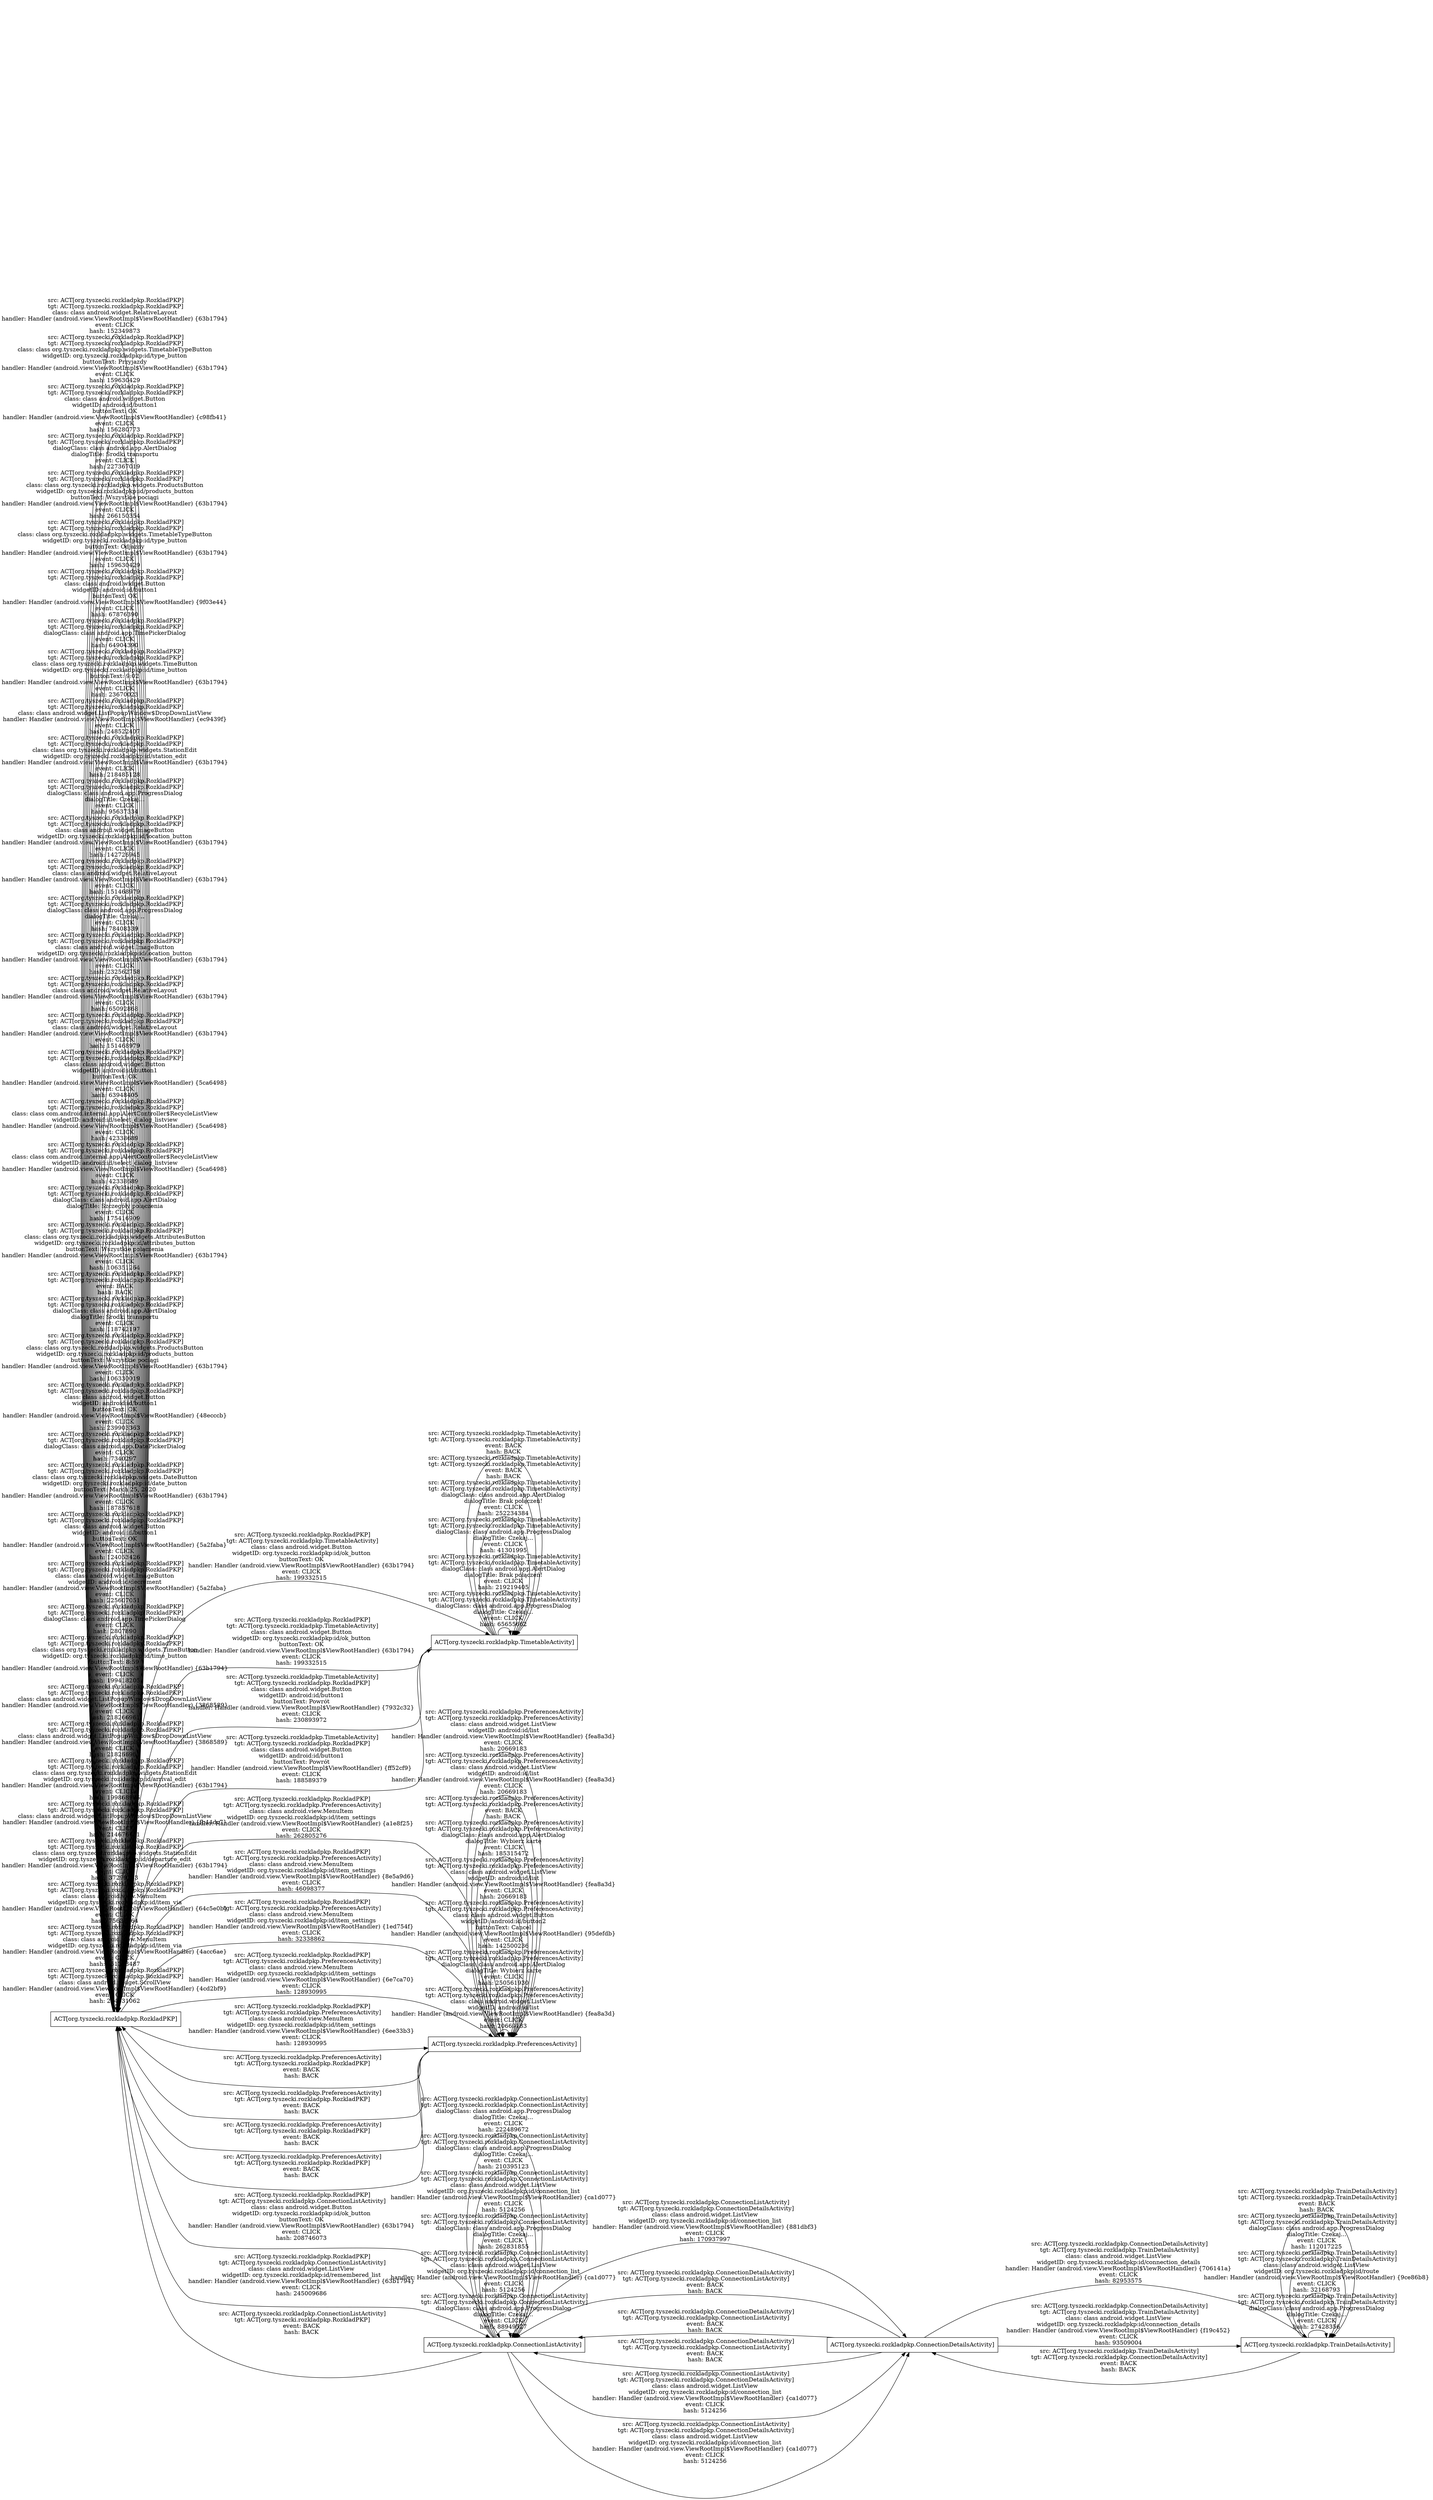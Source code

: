 digraph G {
 rankdir=LR;
 node[shape=box];
n0 [label="ACT[org.tyszecki.rozkladpkp.RozkladPKP]"];
n3 [label="ACT[org.tyszecki.rozkladpkp.ConnectionDetailsActivity]"];
n5 [label="ACT[org.tyszecki.rozkladpkp.TimetableActivity]"];
n4 [label="ACT[org.tyszecki.rozkladpkp.TrainDetailsActivity]"];
n1 [label="ACT[org.tyszecki.rozkladpkp.PreferencesActivity]"];
n2 [label="ACT[org.tyszecki.rozkladpkp.ConnectionListActivity]"];
n0 -> n0 [label="src: ACT[org.tyszecki.rozkladpkp.RozkladPKP]\ntgt: ACT[org.tyszecki.rozkladpkp.RozkladPKP]\nclass: class android.widget.ScrollView \nhandler: Handler (android.view.ViewRootImpl$ViewRootHandler) {4cd2bf9} \nevent: CLICK \nhash: 214331062 "];
n0 -> n1 [label="src: ACT[org.tyszecki.rozkladpkp.RozkladPKP]\ntgt: ACT[org.tyszecki.rozkladpkp.PreferencesActivity]\nclass: class android.view.MenuItem \nwidgetID: org.tyszecki.rozkladpkp:id/item_settings \nhandler: Handler (android.view.ViewRootImpl$ViewRootHandler) {a1e8f25} \nevent: CLICK \nhash: 262805276 "];
n0 -> n0 [label="src: ACT[org.tyszecki.rozkladpkp.RozkladPKP]\ntgt: ACT[org.tyszecki.rozkladpkp.RozkladPKP]\nclass: class android.view.MenuItem \nwidgetID: org.tyszecki.rozkladpkp:id/item_via \nhandler: Handler (android.view.ViewRootImpl$ViewRootHandler) {4acc6ae} \nevent: CLICK \nhash: 151353487 "];
n0 -> n0 [label="src: ACT[org.tyszecki.rozkladpkp.RozkladPKP]\ntgt: ACT[org.tyszecki.rozkladpkp.RozkladPKP]\nclass: class android.view.MenuItem \nwidgetID: org.tyszecki.rozkladpkp:id/item_via \nhandler: Handler (android.view.ViewRootImpl$ViewRootHandler) {64c5e0b} \nevent: CLICK \nhash: 75635664 "];
n0 -> n0 [label="src: ACT[org.tyszecki.rozkladpkp.RozkladPKP]\ntgt: ACT[org.tyszecki.rozkladpkp.RozkladPKP]\nclass: class org.tyszecki.rozkladpkp.widgets.StationEdit \nwidgetID: org.tyszecki.rozkladpkp:id/departure_edit \nhandler: Handler (android.view.ViewRootImpl$ViewRootHandler) {63b1794} \nevent: CLICK \nhash: 37299233 "];
n0 -> n0 [label="src: ACT[org.tyszecki.rozkladpkp.RozkladPKP]\ntgt: ACT[org.tyszecki.rozkladpkp.RozkladPKP]\nclass: class android.widget.ListPopupWindow$DropDownListView \nhandler: Handler (android.view.ViewRootImpl$ViewRootHandler) {fb44dc7} \nevent: CLICK \nhash: 214676431 "];
n0 -> n0 [label="src: ACT[org.tyszecki.rozkladpkp.RozkladPKP]\ntgt: ACT[org.tyszecki.rozkladpkp.RozkladPKP]\nclass: class org.tyszecki.rozkladpkp.widgets.StationEdit \nwidgetID: org.tyszecki.rozkladpkp:id/arrival_edit \nhandler: Handler (android.view.ViewRootImpl$ViewRootHandler) {63b1794} \nevent: CLICK \nhash: 199868935 "];
n0 -> n0 [label="src: ACT[org.tyszecki.rozkladpkp.RozkladPKP]\ntgt: ACT[org.tyszecki.rozkladpkp.RozkladPKP]\nclass: class android.widget.ListPopupWindow$DropDownListView \nhandler: Handler (android.view.ViewRootImpl$ViewRootHandler) {3868589} \nevent: CLICK \nhash: 218266961 "];
n0 -> n0 [label="src: ACT[org.tyszecki.rozkladpkp.RozkladPKP]\ntgt: ACT[org.tyszecki.rozkladpkp.RozkladPKP]\nclass: class android.widget.ListPopupWindow$DropDownListView \nhandler: Handler (android.view.ViewRootImpl$ViewRootHandler) {3868589} \nevent: CLICK \nhash: 218266961 "];
n0 -> n0 [label="src: ACT[org.tyszecki.rozkladpkp.RozkladPKP]\ntgt: ACT[org.tyszecki.rozkladpkp.RozkladPKP]\nclass: class org.tyszecki.rozkladpkp.widgets.TimeButton \nwidgetID: org.tyszecki.rozkladpkp:id/time_button \nbuttonText: 8:59 \nhandler: Handler (android.view.ViewRootImpl$ViewRootHandler) {63b1794} \nevent: CLICK \nhash: 199418205 "];
n0 -> n0 [label="src: ACT[org.tyszecki.rozkladpkp.RozkladPKP]\ntgt: ACT[org.tyszecki.rozkladpkp.RozkladPKP]\ndialogClass: class android.app.TimePickerDialog \nevent: CLICK \nhash: 2807890 "];
n0 -> n0 [label="src: ACT[org.tyszecki.rozkladpkp.RozkladPKP]\ntgt: ACT[org.tyszecki.rozkladpkp.RozkladPKP]\nclass: class android.widget.ImageButton \nwidgetID: android:id/decrement \nhandler: Handler (android.view.ViewRootImpl$ViewRootHandler) {5a2faba} \nevent: CLICK \nhash: 225607051 "];
n0 -> n0 [label="src: ACT[org.tyszecki.rozkladpkp.RozkladPKP]\ntgt: ACT[org.tyszecki.rozkladpkp.RozkladPKP]\nclass: class android.widget.Button \nwidgetID: android:id/button1 \nbuttonText: OK \nhandler: Handler (android.view.ViewRootImpl$ViewRootHandler) {5a2faba} \nevent: CLICK \nhash: 124053426 "];
n0 -> n0 [label="src: ACT[org.tyszecki.rozkladpkp.RozkladPKP]\ntgt: ACT[org.tyszecki.rozkladpkp.RozkladPKP]\nclass: class org.tyszecki.rozkladpkp.widgets.DateButton \nwidgetID: org.tyszecki.rozkladpkp:id/date_button \nbuttonText: March 25, 2020 \nhandler: Handler (android.view.ViewRootImpl$ViewRootHandler) {63b1794} \nevent: CLICK \nhash: 187857618 "];
n0 -> n0 [label="src: ACT[org.tyszecki.rozkladpkp.RozkladPKP]\ntgt: ACT[org.tyszecki.rozkladpkp.RozkladPKP]\ndialogClass: class android.app.DatePickerDialog \nevent: CLICK \nhash: 7340297 "];
n0 -> n0 [label="src: ACT[org.tyszecki.rozkladpkp.RozkladPKP]\ntgt: ACT[org.tyszecki.rozkladpkp.RozkladPKP]\nclass: class android.widget.Button \nwidgetID: android:id/button1 \nbuttonText: OK \nhandler: Handler (android.view.ViewRootImpl$ViewRootHandler) {48ecccb} \nevent: CLICK \nhash: 239903363 "];
n0 -> n0 [label="src: ACT[org.tyszecki.rozkladpkp.RozkladPKP]\ntgt: ACT[org.tyszecki.rozkladpkp.RozkladPKP]\nclass: class org.tyszecki.rozkladpkp.widgets.ProductsButton \nwidgetID: org.tyszecki.rozkladpkp:id/products_button \nbuttonText: Wszystkie pociągi \nhandler: Handler (android.view.ViewRootImpl$ViewRootHandler) {63b1794} \nevent: CLICK \nhash: 106330019 "];
n0 -> n0 [label="src: ACT[org.tyszecki.rozkladpkp.RozkladPKP]\ntgt: ACT[org.tyszecki.rozkladpkp.RozkladPKP]\ndialogClass: class android.app.AlertDialog \ndialogTitle: Środki transportu \nevent: CLICK \nhash: 118742197 "];
n0 -> n0 [label="src: ACT[org.tyszecki.rozkladpkp.RozkladPKP]\ntgt: ACT[org.tyszecki.rozkladpkp.RozkladPKP]\nevent: BACK \nhash: BACK "];
n0 -> n0 [label="src: ACT[org.tyszecki.rozkladpkp.RozkladPKP]\ntgt: ACT[org.tyszecki.rozkladpkp.RozkladPKP]\nclass: class org.tyszecki.rozkladpkp.widgets.AttributesButton \nwidgetID: org.tyszecki.rozkladpkp:id/attributes_button \nbuttonText: Wszystkie połączenia \nhandler: Handler (android.view.ViewRootImpl$ViewRootHandler) {63b1794} \nevent: CLICK \nhash: 106351264 "];
n0 -> n0 [label="src: ACT[org.tyszecki.rozkladpkp.RozkladPKP]\ntgt: ACT[org.tyszecki.rozkladpkp.RozkladPKP]\ndialogClass: class android.app.AlertDialog \ndialogTitle: Szczegóły połączenia \nevent: CLICK \nhash: 175416909 "];
n0 -> n0 [label="src: ACT[org.tyszecki.rozkladpkp.RozkladPKP]\ntgt: ACT[org.tyszecki.rozkladpkp.RozkladPKP]\nclass: class com.android.internal.app.AlertController$RecycleListView \nwidgetID: android:id/select_dialog_listview \nhandler: Handler (android.view.ViewRootImpl$ViewRootHandler) {5ca6498} \nevent: CLICK \nhash: 42338689 "];
n0 -> n0 [label="src: ACT[org.tyszecki.rozkladpkp.RozkladPKP]\ntgt: ACT[org.tyszecki.rozkladpkp.RozkladPKP]\nclass: class com.android.internal.app.AlertController$RecycleListView \nwidgetID: android:id/select_dialog_listview \nhandler: Handler (android.view.ViewRootImpl$ViewRootHandler) {5ca6498} \nevent: CLICK \nhash: 42338689 "];
n0 -> n0 [label="src: ACT[org.tyszecki.rozkladpkp.RozkladPKP]\ntgt: ACT[org.tyszecki.rozkladpkp.RozkladPKP]\nclass: class android.widget.Button \nwidgetID: android:id/button1 \nbuttonText: OK \nhandler: Handler (android.view.ViewRootImpl$ViewRootHandler) {5ca6498} \nevent: CLICK \nhash: 63948405 "];
n0 -> n2 [label="src: ACT[org.tyszecki.rozkladpkp.RozkladPKP]\ntgt: ACT[org.tyszecki.rozkladpkp.ConnectionListActivity]\nclass: class android.widget.Button \nwidgetID: org.tyszecki.rozkladpkp:id/ok_button \nbuttonText: OK \nhandler: Handler (android.view.ViewRootImpl$ViewRootHandler) {63b1794} \nevent: CLICK \nhash: 208746073 "];
n2 -> n2 [label="src: ACT[org.tyszecki.rozkladpkp.ConnectionListActivity]\ntgt: ACT[org.tyszecki.rozkladpkp.ConnectionListActivity]\ndialogClass: class android.app.ProgressDialog \ndialogTitle: Czekaj... \nevent: CLICK \nhash: 88949527 "];
n2 -> n3 [label="src: ACT[org.tyszecki.rozkladpkp.ConnectionListActivity]\ntgt: ACT[org.tyszecki.rozkladpkp.ConnectionDetailsActivity]\nclass: class android.widget.ListView \nwidgetID: org.tyszecki.rozkladpkp:id/connection_list \nhandler: Handler (android.view.ViewRootImpl$ViewRootHandler) {ca1d077} \nevent: CLICK \nhash: 5124256 "];
n3 -> n4 [label="src: ACT[org.tyszecki.rozkladpkp.ConnectionDetailsActivity]\ntgt: ACT[org.tyszecki.rozkladpkp.TrainDetailsActivity]\nclass: class android.widget.ListView \nwidgetID: org.tyszecki.rozkladpkp:id/connection_details \nhandler: Handler (android.view.ViewRootImpl$ViewRootHandler) {706141a} \nevent: CLICK \nhash: 82953575 "];
n4 -> n4 [label="src: ACT[org.tyszecki.rozkladpkp.TrainDetailsActivity]\ntgt: ACT[org.tyszecki.rozkladpkp.TrainDetailsActivity]\ndialogClass: class android.app.ProgressDialog \ndialogTitle: Czekaj... \nevent: CLICK \nhash: 27428356 "];
n4 -> n4 [label="src: ACT[org.tyszecki.rozkladpkp.TrainDetailsActivity]\ntgt: ACT[org.tyszecki.rozkladpkp.TrainDetailsActivity]\nclass: class android.widget.ListView \nwidgetID: org.tyszecki.rozkladpkp:id/route \nhandler: Handler (android.view.ViewRootImpl$ViewRootHandler) {9ce86b8} \nevent: CLICK \nhash: 32168793 "];
n3 -> n2 [label="src: ACT[org.tyszecki.rozkladpkp.ConnectionDetailsActivity]\ntgt: ACT[org.tyszecki.rozkladpkp.ConnectionListActivity]\nevent: BACK \nhash: BACK "];
n2 -> n2 [label="src: ACT[org.tyszecki.rozkladpkp.ConnectionListActivity]\ntgt: ACT[org.tyszecki.rozkladpkp.ConnectionListActivity]\nclass: class android.widget.ListView \nwidgetID: org.tyszecki.rozkladpkp:id/connection_list \nhandler: Handler (android.view.ViewRootImpl$ViewRootHandler) {ca1d077} \nevent: CLICK \nhash: 5124256 "];
n2 -> n2 [label="src: ACT[org.tyszecki.rozkladpkp.ConnectionListActivity]\ntgt: ACT[org.tyszecki.rozkladpkp.ConnectionListActivity]\ndialogClass: class android.app.ProgressDialog \ndialogTitle: Czekaj... \nevent: CLICK \nhash: 262831855 "];
n2 -> n2 [label="src: ACT[org.tyszecki.rozkladpkp.ConnectionListActivity]\ntgt: ACT[org.tyszecki.rozkladpkp.ConnectionListActivity]\nclass: class android.widget.ListView \nwidgetID: org.tyszecki.rozkladpkp:id/connection_list \nhandler: Handler (android.view.ViewRootImpl$ViewRootHandler) {ca1d077} \nevent: CLICK \nhash: 5124256 "];
n2 -> n2 [label="src: ACT[org.tyszecki.rozkladpkp.ConnectionListActivity]\ntgt: ACT[org.tyszecki.rozkladpkp.ConnectionListActivity]\ndialogClass: class android.app.ProgressDialog \ndialogTitle: Czekaj... \nevent: CLICK \nhash: 210395123 "];
n2 -> n3 [label="src: ACT[org.tyszecki.rozkladpkp.ConnectionListActivity]\ntgt: ACT[org.tyszecki.rozkladpkp.ConnectionDetailsActivity]\nclass: class android.widget.ListView \nwidgetID: org.tyszecki.rozkladpkp:id/connection_list \nhandler: Handler (android.view.ViewRootImpl$ViewRootHandler) {ca1d077} \nevent: CLICK \nhash: 5124256 "];
n3 -> n4 [label="src: ACT[org.tyszecki.rozkladpkp.ConnectionDetailsActivity]\ntgt: ACT[org.tyszecki.rozkladpkp.TrainDetailsActivity]\nclass: class android.widget.ListView \nwidgetID: org.tyszecki.rozkladpkp:id/connection_details \nhandler: Handler (android.view.ViewRootImpl$ViewRootHandler) {f19c452} \nevent: CLICK \nhash: 93509004 "];
n4 -> n4 [label="src: ACT[org.tyszecki.rozkladpkp.TrainDetailsActivity]\ntgt: ACT[org.tyszecki.rozkladpkp.TrainDetailsActivity]\ndialogClass: class android.app.ProgressDialog \ndialogTitle: Czekaj... \nevent: CLICK \nhash: 112017225 "];
n4 -> n4 [label="src: ACT[org.tyszecki.rozkladpkp.TrainDetailsActivity]\ntgt: ACT[org.tyszecki.rozkladpkp.TrainDetailsActivity]\nevent: BACK \nhash: BACK "];
n4 -> n3 [label="src: ACT[org.tyszecki.rozkladpkp.TrainDetailsActivity]\ntgt: ACT[org.tyszecki.rozkladpkp.ConnectionDetailsActivity]\nevent: BACK \nhash: BACK "];
n3 -> n2 [label="src: ACT[org.tyszecki.rozkladpkp.ConnectionDetailsActivity]\ntgt: ACT[org.tyszecki.rozkladpkp.ConnectionListActivity]\nevent: BACK \nhash: BACK "];
n0 -> n1 [label="src: ACT[org.tyszecki.rozkladpkp.RozkladPKP]\ntgt: ACT[org.tyszecki.rozkladpkp.PreferencesActivity]\nclass: class android.view.MenuItem \nwidgetID: org.tyszecki.rozkladpkp:id/item_settings \nhandler: Handler (android.view.ViewRootImpl$ViewRootHandler) {8e5a9d6} \nevent: CLICK \nhash: 46098377 "];
n1 -> n0 [label="src: ACT[org.tyszecki.rozkladpkp.PreferencesActivity]\ntgt: ACT[org.tyszecki.rozkladpkp.RozkladPKP]\nevent: BACK \nhash: BACK "];
n0 -> n0 [label="src: ACT[org.tyszecki.rozkladpkp.RozkladPKP]\ntgt: ACT[org.tyszecki.rozkladpkp.RozkladPKP]\nclass: class android.widget.RelativeLayout \nhandler: Handler (android.view.ViewRootImpl$ViewRootHandler) {63b1794} \nevent: CLICK \nhash: 151468979 "];
n0 -> n0 [label="src: ACT[org.tyszecki.rozkladpkp.RozkladPKP]\ntgt: ACT[org.tyszecki.rozkladpkp.RozkladPKP]\nclass: class android.widget.RelativeLayout \nhandler: Handler (android.view.ViewRootImpl$ViewRootHandler) {63b1794} \nevent: CLICK \nhash: 65092868 "];
n0 -> n0 [label="src: ACT[org.tyszecki.rozkladpkp.RozkladPKP]\ntgt: ACT[org.tyszecki.rozkladpkp.RozkladPKP]\nclass: class android.widget.ImageButton \nwidgetID: org.tyszecki.rozkladpkp:id/location_button \nhandler: Handler (android.view.ViewRootImpl$ViewRootHandler) {63b1794} \nevent: CLICK \nhash: 232562758 "];
n0 -> n0 [label="src: ACT[org.tyszecki.rozkladpkp.RozkladPKP]\ntgt: ACT[org.tyszecki.rozkladpkp.RozkladPKP]\ndialogClass: class android.app.ProgressDialog \ndialogTitle: Czekaj... \nevent: CLICK \nhash: 78408339 "];
n0 -> n0 [label="src: ACT[org.tyszecki.rozkladpkp.RozkladPKP]\ntgt: ACT[org.tyszecki.rozkladpkp.RozkladPKP]\nclass: class android.widget.RelativeLayout \nhandler: Handler (android.view.ViewRootImpl$ViewRootHandler) {63b1794} \nevent: CLICK \nhash: 151468979 "];
n0 -> n0 [label="src: ACT[org.tyszecki.rozkladpkp.RozkladPKP]\ntgt: ACT[org.tyszecki.rozkladpkp.RozkladPKP]\nclass: class android.widget.ImageButton \nwidgetID: org.tyszecki.rozkladpkp:id/location_button \nhandler: Handler (android.view.ViewRootImpl$ViewRootHandler) {63b1794} \nevent: CLICK \nhash: 142726945 "];
n0 -> n0 [label="src: ACT[org.tyszecki.rozkladpkp.RozkladPKP]\ntgt: ACT[org.tyszecki.rozkladpkp.RozkladPKP]\ndialogClass: class android.app.ProgressDialog \ndialogTitle: Czekaj... \nevent: CLICK \nhash: 95637334 "];
n0 -> n0 [label="src: ACT[org.tyszecki.rozkladpkp.RozkladPKP]\ntgt: ACT[org.tyszecki.rozkladpkp.RozkladPKP]\nclass: class org.tyszecki.rozkladpkp.widgets.StationEdit \nwidgetID: org.tyszecki.rozkladpkp:id/station_edit \nhandler: Handler (android.view.ViewRootImpl$ViewRootHandler) {63b1794} \nevent: CLICK \nhash: 218485128 "];
n0 -> n0 [label="src: ACT[org.tyszecki.rozkladpkp.RozkladPKP]\ntgt: ACT[org.tyszecki.rozkladpkp.RozkladPKP]\nclass: class android.widget.ListPopupWindow$DropDownListView \nhandler: Handler (android.view.ViewRootImpl$ViewRootHandler) {ec9439f} \nevent: CLICK \nhash: 248522407 "];
n0 -> n0 [label="src: ACT[org.tyszecki.rozkladpkp.RozkladPKP]\ntgt: ACT[org.tyszecki.rozkladpkp.RozkladPKP]\nclass: class org.tyszecki.rozkladpkp.widgets.TimeButton \nwidgetID: org.tyszecki.rozkladpkp:id/time_button \nbuttonText: 9:02 \nhandler: Handler (android.view.ViewRootImpl$ViewRootHandler) {63b1794} \nevent: CLICK \nhash: 23670023 "];
n0 -> n0 [label="src: ACT[org.tyszecki.rozkladpkp.RozkladPKP]\ntgt: ACT[org.tyszecki.rozkladpkp.RozkladPKP]\ndialogClass: class android.app.TimePickerDialog \nevent: CLICK \nhash: 64904390 "];
n0 -> n0 [label="src: ACT[org.tyszecki.rozkladpkp.RozkladPKP]\ntgt: ACT[org.tyszecki.rozkladpkp.RozkladPKP]\nclass: class android.widget.Button \nwidgetID: android:id/button1 \nbuttonText: OK \nhandler: Handler (android.view.ViewRootImpl$ViewRootHandler) {9f03e44} \nevent: CLICK \nhash: 67876390 "];
n0 -> n0 [label="src: ACT[org.tyszecki.rozkladpkp.RozkladPKP]\ntgt: ACT[org.tyszecki.rozkladpkp.RozkladPKP]\nclass: class org.tyszecki.rozkladpkp.widgets.TimetableTypeButton \nwidgetID: org.tyszecki.rozkladpkp:id/type_button \nbuttonText: Odjazdy \nhandler: Handler (android.view.ViewRootImpl$ViewRootHandler) {63b1794} \nevent: CLICK \nhash: 159630429 "];
n0 -> n0 [label="src: ACT[org.tyszecki.rozkladpkp.RozkladPKP]\ntgt: ACT[org.tyszecki.rozkladpkp.RozkladPKP]\nclass: class org.tyszecki.rozkladpkp.widgets.ProductsButton \nwidgetID: org.tyszecki.rozkladpkp:id/products_button \nbuttonText: Wszystkie pociągi \nhandler: Handler (android.view.ViewRootImpl$ViewRootHandler) {63b1794} \nevent: CLICK \nhash: 266150354 "];
n0 -> n0 [label="src: ACT[org.tyszecki.rozkladpkp.RozkladPKP]\ntgt: ACT[org.tyszecki.rozkladpkp.RozkladPKP]\ndialogClass: class android.app.AlertDialog \ndialogTitle: Środki transportu \nevent: CLICK \nhash: 227367019 "];
n0 -> n0 [label="src: ACT[org.tyszecki.rozkladpkp.RozkladPKP]\ntgt: ACT[org.tyszecki.rozkladpkp.RozkladPKP]\nclass: class android.widget.Button \nwidgetID: android:id/button1 \nbuttonText: OK \nhandler: Handler (android.view.ViewRootImpl$ViewRootHandler) {c98fb41} \nevent: CLICK \nhash: 156280773 "];
n0 -> n5 [label="src: ACT[org.tyszecki.rozkladpkp.RozkladPKP]\ntgt: ACT[org.tyszecki.rozkladpkp.TimetableActivity]\nclass: class android.widget.Button \nwidgetID: org.tyszecki.rozkladpkp:id/ok_button \nbuttonText: OK \nhandler: Handler (android.view.ViewRootImpl$ViewRootHandler) {63b1794} \nevent: CLICK \nhash: 199332515 "];
n5 -> n5 [label="src: ACT[org.tyszecki.rozkladpkp.TimetableActivity]\ntgt: ACT[org.tyszecki.rozkladpkp.TimetableActivity]\ndialogClass: class android.app.ProgressDialog \ndialogTitle: Czekaj... \nevent: CLICK \nhash: 65655662 "];
n5 -> n5 [label="src: ACT[org.tyszecki.rozkladpkp.TimetableActivity]\ntgt: ACT[org.tyszecki.rozkladpkp.TimetableActivity]\ndialogClass: class android.app.AlertDialog \ndialogTitle: Brak połączeń! \nevent: CLICK \nhash: 219219405 "];
n5 -> n0 [label="src: ACT[org.tyszecki.rozkladpkp.TimetableActivity]\ntgt: ACT[org.tyszecki.rozkladpkp.RozkladPKP]\nclass: class android.widget.Button \nwidgetID: android:id/button1 \nbuttonText: Powrót \nhandler: Handler (android.view.ViewRootImpl$ViewRootHandler) {7932c32} \nevent: CLICK \nhash: 230893972 "];
n0 -> n0 [label="src: ACT[org.tyszecki.rozkladpkp.RozkladPKP]\ntgt: ACT[org.tyszecki.rozkladpkp.RozkladPKP]\nclass: class org.tyszecki.rozkladpkp.widgets.TimetableTypeButton \nwidgetID: org.tyszecki.rozkladpkp:id/type_button \nbuttonText: Przyjazdy \nhandler: Handler (android.view.ViewRootImpl$ViewRootHandler) {63b1794} \nevent: CLICK \nhash: 159630429 "];
n0 -> n5 [label="src: ACT[org.tyszecki.rozkladpkp.RozkladPKP]\ntgt: ACT[org.tyszecki.rozkladpkp.TimetableActivity]\nclass: class android.widget.Button \nwidgetID: org.tyszecki.rozkladpkp:id/ok_button \nbuttonText: OK \nhandler: Handler (android.view.ViewRootImpl$ViewRootHandler) {63b1794} \nevent: CLICK \nhash: 199332515 "];
n5 -> n5 [label="src: ACT[org.tyszecki.rozkladpkp.TimetableActivity]\ntgt: ACT[org.tyszecki.rozkladpkp.TimetableActivity]\ndialogClass: class android.app.ProgressDialog \ndialogTitle: Czekaj... \nevent: CLICK \nhash: 41301995 "];
n5 -> n5 [label="src: ACT[org.tyszecki.rozkladpkp.TimetableActivity]\ntgt: ACT[org.tyszecki.rozkladpkp.TimetableActivity]\ndialogClass: class android.app.AlertDialog \ndialogTitle: Brak połączeń! \nevent: CLICK \nhash: 252234384 "];
n5 -> n5 [label="src: ACT[org.tyszecki.rozkladpkp.TimetableActivity]\ntgt: ACT[org.tyszecki.rozkladpkp.TimetableActivity]\nevent: BACK \nhash: BACK "];
n5 -> n5 [label="src: ACT[org.tyszecki.rozkladpkp.TimetableActivity]\ntgt: ACT[org.tyszecki.rozkladpkp.TimetableActivity]\nevent: BACK \nhash: BACK "];
n5 -> n0 [label="src: ACT[org.tyszecki.rozkladpkp.TimetableActivity]\ntgt: ACT[org.tyszecki.rozkladpkp.RozkladPKP]\nclass: class android.widget.Button \nwidgetID: android:id/button1 \nbuttonText: Powrót \nhandler: Handler (android.view.ViewRootImpl$ViewRootHandler) {ff52cf9} \nevent: CLICK \nhash: 188589379 "];
n0 -> n0 [label="src: ACT[org.tyszecki.rozkladpkp.RozkladPKP]\ntgt: ACT[org.tyszecki.rozkladpkp.RozkladPKP]\nclass: class android.widget.RelativeLayout \nhandler: Handler (android.view.ViewRootImpl$ViewRootHandler) {63b1794} \nevent: CLICK \nhash: 152349873 "];
n0 -> n1 [label="src: ACT[org.tyszecki.rozkladpkp.RozkladPKP]\ntgt: ACT[org.tyszecki.rozkladpkp.PreferencesActivity]\nclass: class android.view.MenuItem \nwidgetID: org.tyszecki.rozkladpkp:id/item_settings \nhandler: Handler (android.view.ViewRootImpl$ViewRootHandler) {1ed754f} \nevent: CLICK \nhash: 32338862 "];
n1 -> n0 [label="src: ACT[org.tyszecki.rozkladpkp.PreferencesActivity]\ntgt: ACT[org.tyszecki.rozkladpkp.RozkladPKP]\nevent: BACK \nhash: BACK "];
n0 -> n1 [label="src: ACT[org.tyszecki.rozkladpkp.RozkladPKP]\ntgt: ACT[org.tyszecki.rozkladpkp.PreferencesActivity]\nclass: class android.view.MenuItem \nwidgetID: org.tyszecki.rozkladpkp:id/item_settings \nhandler: Handler (android.view.ViewRootImpl$ViewRootHandler) {6e7ca70} \nevent: CLICK \nhash: 128930995 "];
n1 -> n0 [label="src: ACT[org.tyszecki.rozkladpkp.PreferencesActivity]\ntgt: ACT[org.tyszecki.rozkladpkp.RozkladPKP]\nevent: BACK \nhash: BACK "];
n0 -> n2 [label="src: ACT[org.tyszecki.rozkladpkp.RozkladPKP]\ntgt: ACT[org.tyszecki.rozkladpkp.ConnectionListActivity]\nclass: class android.widget.ListView \nwidgetID: org.tyszecki.rozkladpkp:id/remembered_list \nhandler: Handler (android.view.ViewRootImpl$ViewRootHandler) {63b1794} \nevent: CLICK \nhash: 245009686 "];
n2 -> n2 [label="src: ACT[org.tyszecki.rozkladpkp.ConnectionListActivity]\ntgt: ACT[org.tyszecki.rozkladpkp.ConnectionListActivity]\ndialogClass: class android.app.ProgressDialog \ndialogTitle: Czekaj... \nevent: CLICK \nhash: 222489672 "];
n2 -> n3 [label="src: ACT[org.tyszecki.rozkladpkp.ConnectionListActivity]\ntgt: ACT[org.tyszecki.rozkladpkp.ConnectionDetailsActivity]\nclass: class android.widget.ListView \nwidgetID: org.tyszecki.rozkladpkp:id/connection_list \nhandler: Handler (android.view.ViewRootImpl$ViewRootHandler) {881dbf3} \nevent: CLICK \nhash: 170937997 "];
n3 -> n2 [label="src: ACT[org.tyszecki.rozkladpkp.ConnectionDetailsActivity]\ntgt: ACT[org.tyszecki.rozkladpkp.ConnectionListActivity]\nevent: BACK \nhash: BACK "];
n2 -> n0 [label="src: ACT[org.tyszecki.rozkladpkp.ConnectionListActivity]\ntgt: ACT[org.tyszecki.rozkladpkp.RozkladPKP]\nevent: BACK \nhash: BACK "];
n0 -> n1 [label="src: ACT[org.tyszecki.rozkladpkp.RozkladPKP]\ntgt: ACT[org.tyszecki.rozkladpkp.PreferencesActivity]\nclass: class android.view.MenuItem \nwidgetID: org.tyszecki.rozkladpkp:id/item_settings \nhandler: Handler (android.view.ViewRootImpl$ViewRootHandler) {6ee33b3} \nevent: CLICK \nhash: 128930995 "];
n1 -> n1 [label="src: ACT[org.tyszecki.rozkladpkp.PreferencesActivity]\ntgt: ACT[org.tyszecki.rozkladpkp.PreferencesActivity]\nclass: class android.widget.ListView \nwidgetID: android:id/list \nhandler: Handler (android.view.ViewRootImpl$ViewRootHandler) {fea8a3d} \nevent: CLICK \nhash: 20669183 "];
n1 -> n1 [label="src: ACT[org.tyszecki.rozkladpkp.PreferencesActivity]\ntgt: ACT[org.tyszecki.rozkladpkp.PreferencesActivity]\ndialogClass: class android.app.AlertDialog \ndialogTitle: Wybierz kartę \nevent: CLICK \nhash: 250561930 "];
n1 -> n1 [label="src: ACT[org.tyszecki.rozkladpkp.PreferencesActivity]\ntgt: ACT[org.tyszecki.rozkladpkp.PreferencesActivity]\nclass: class android.widget.Button \nwidgetID: android:id/button2 \nbuttonText: Cancel \nhandler: Handler (android.view.ViewRootImpl$ViewRootHandler) {95defdb} \nevent: CLICK \nhash: 142500236 "];
n1 -> n1 [label="src: ACT[org.tyszecki.rozkladpkp.PreferencesActivity]\ntgt: ACT[org.tyszecki.rozkladpkp.PreferencesActivity]\nclass: class android.widget.ListView \nwidgetID: android:id/list \nhandler: Handler (android.view.ViewRootImpl$ViewRootHandler) {fea8a3d} \nevent: CLICK \nhash: 20669183 "];
n1 -> n1 [label="src: ACT[org.tyszecki.rozkladpkp.PreferencesActivity]\ntgt: ACT[org.tyszecki.rozkladpkp.PreferencesActivity]\ndialogClass: class android.app.AlertDialog \ndialogTitle: Wybierz kartę \nevent: CLICK \nhash: 185315472 "];
n1 -> n1 [label="src: ACT[org.tyszecki.rozkladpkp.PreferencesActivity]\ntgt: ACT[org.tyszecki.rozkladpkp.PreferencesActivity]\nevent: BACK \nhash: BACK "];
n1 -> n1 [label="src: ACT[org.tyszecki.rozkladpkp.PreferencesActivity]\ntgt: ACT[org.tyszecki.rozkladpkp.PreferencesActivity]\nclass: class android.widget.ListView \nwidgetID: android:id/list \nhandler: Handler (android.view.ViewRootImpl$ViewRootHandler) {fea8a3d} \nevent: CLICK \nhash: 20669183 "];
n1 -> n1 [label="src: ACT[org.tyszecki.rozkladpkp.PreferencesActivity]\ntgt: ACT[org.tyszecki.rozkladpkp.PreferencesActivity]\nclass: class android.widget.ListView \nwidgetID: android:id/list \nhandler: Handler (android.view.ViewRootImpl$ViewRootHandler) {fea8a3d} \nevent: CLICK \nhash: 20669183 "];
n1 -> n0 [label="src: ACT[org.tyszecki.rozkladpkp.PreferencesActivity]\ntgt: ACT[org.tyszecki.rozkladpkp.RozkladPKP]\nevent: BACK \nhash: BACK "];
}